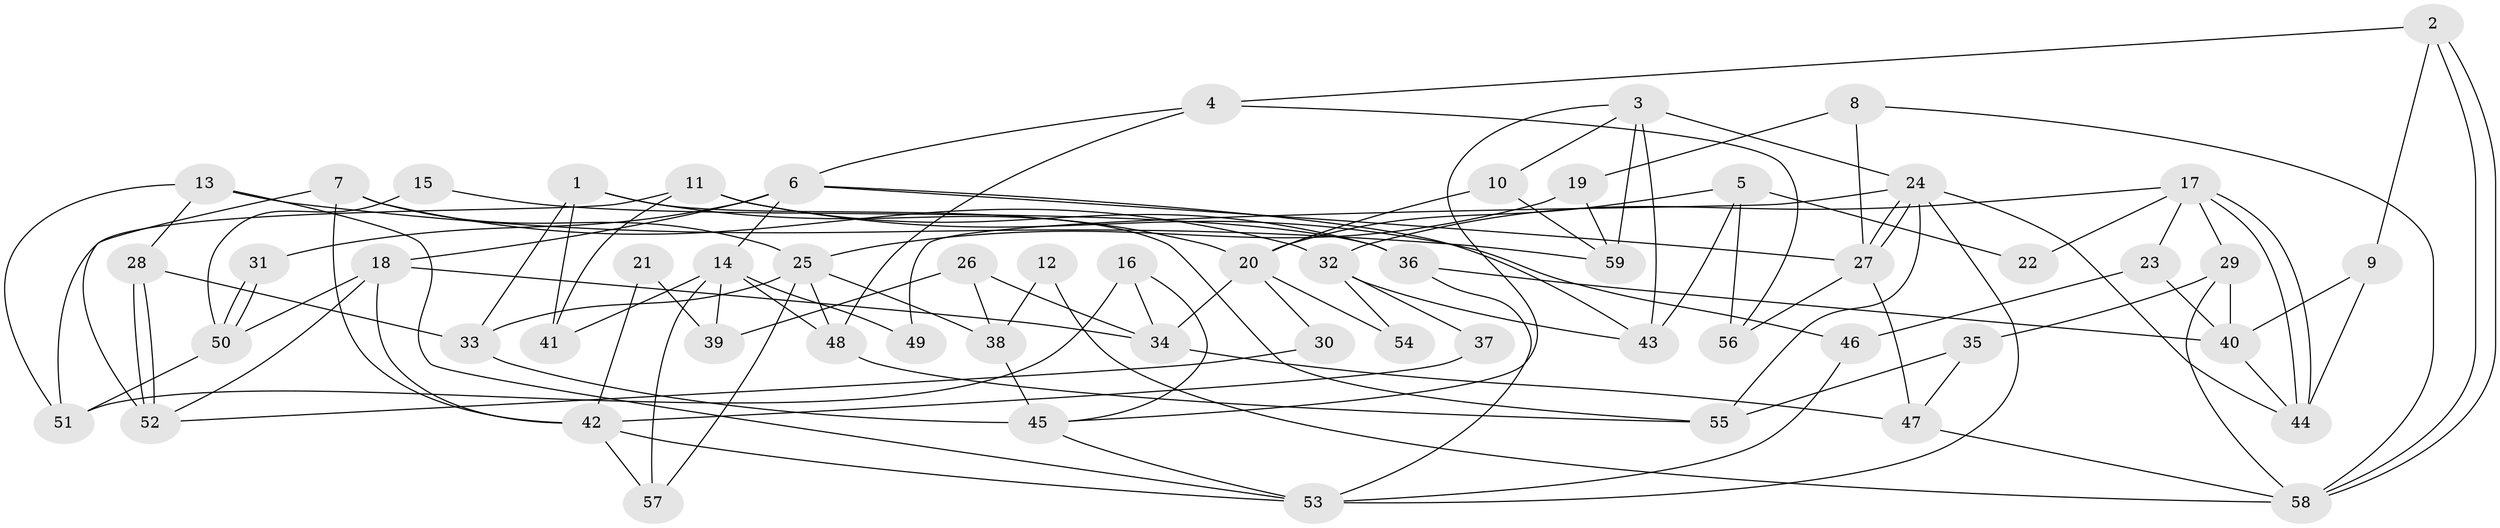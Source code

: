// Generated by graph-tools (version 1.1) at 2025/26/03/09/25 03:26:19]
// undirected, 59 vertices, 118 edges
graph export_dot {
graph [start="1"]
  node [color=gray90,style=filled];
  1;
  2;
  3;
  4;
  5;
  6;
  7;
  8;
  9;
  10;
  11;
  12;
  13;
  14;
  15;
  16;
  17;
  18;
  19;
  20;
  21;
  22;
  23;
  24;
  25;
  26;
  27;
  28;
  29;
  30;
  31;
  32;
  33;
  34;
  35;
  36;
  37;
  38;
  39;
  40;
  41;
  42;
  43;
  44;
  45;
  46;
  47;
  48;
  49;
  50;
  51;
  52;
  53;
  54;
  55;
  56;
  57;
  58;
  59;
  1 -- 55;
  1 -- 41;
  1 -- 20;
  1 -- 33;
  2 -- 58;
  2 -- 58;
  2 -- 9;
  2 -- 4;
  3 -- 24;
  3 -- 59;
  3 -- 10;
  3 -- 43;
  3 -- 45;
  4 -- 48;
  4 -- 6;
  4 -- 56;
  5 -- 20;
  5 -- 43;
  5 -- 22;
  5 -- 56;
  6 -- 27;
  6 -- 14;
  6 -- 18;
  6 -- 31;
  6 -- 43;
  7 -- 42;
  7 -- 32;
  7 -- 25;
  7 -- 52;
  8 -- 27;
  8 -- 58;
  8 -- 19;
  9 -- 40;
  9 -- 44;
  10 -- 20;
  10 -- 59;
  11 -- 51;
  11 -- 46;
  11 -- 36;
  11 -- 41;
  12 -- 38;
  12 -- 58;
  13 -- 28;
  13 -- 53;
  13 -- 51;
  13 -- 59;
  14 -- 57;
  14 -- 39;
  14 -- 41;
  14 -- 48;
  14 -- 49;
  15 -- 50;
  15 -- 36;
  16 -- 45;
  16 -- 51;
  16 -- 34;
  17 -- 29;
  17 -- 44;
  17 -- 44;
  17 -- 22;
  17 -- 23;
  17 -- 32;
  18 -- 52;
  18 -- 34;
  18 -- 42;
  18 -- 50;
  19 -- 59;
  19 -- 25;
  20 -- 34;
  20 -- 30;
  20 -- 54;
  21 -- 39;
  21 -- 42;
  23 -- 40;
  23 -- 46;
  24 -- 27;
  24 -- 27;
  24 -- 55;
  24 -- 44;
  24 -- 49;
  24 -- 53;
  25 -- 33;
  25 -- 38;
  25 -- 48;
  25 -- 57;
  26 -- 34;
  26 -- 38;
  26 -- 39;
  27 -- 56;
  27 -- 47;
  28 -- 52;
  28 -- 52;
  28 -- 33;
  29 -- 40;
  29 -- 58;
  29 -- 35;
  30 -- 52;
  31 -- 50;
  31 -- 50;
  32 -- 43;
  32 -- 37;
  32 -- 54;
  33 -- 45;
  34 -- 47;
  35 -- 47;
  35 -- 55;
  36 -- 53;
  36 -- 40;
  37 -- 42;
  38 -- 45;
  40 -- 44;
  42 -- 53;
  42 -- 57;
  45 -- 53;
  46 -- 53;
  47 -- 58;
  48 -- 55;
  50 -- 51;
}
